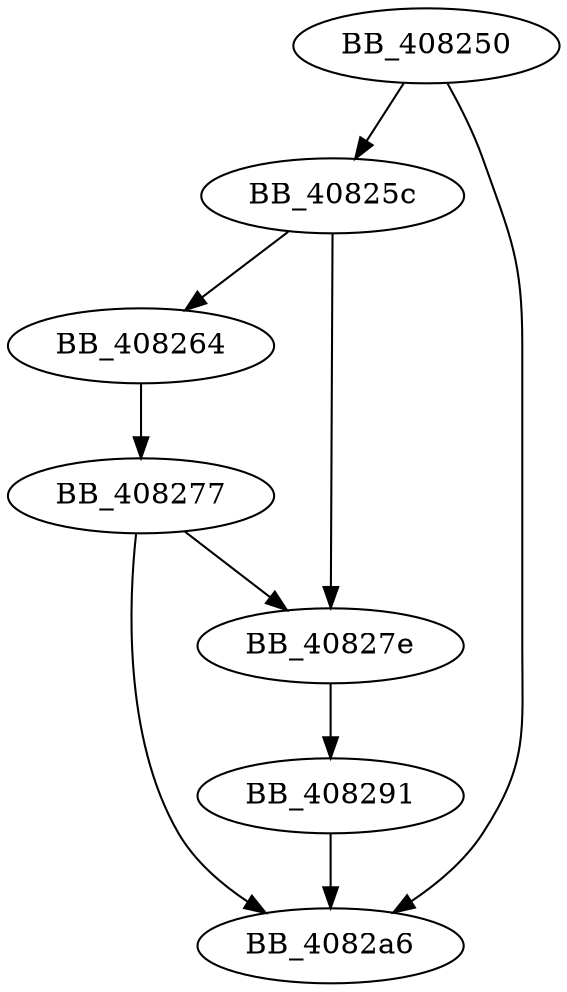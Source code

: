 DiGraph sub_408250{
BB_408250->BB_40825c
BB_408250->BB_4082a6
BB_40825c->BB_408264
BB_40825c->BB_40827e
BB_408264->BB_408277
BB_408277->BB_40827e
BB_408277->BB_4082a6
BB_40827e->BB_408291
BB_408291->BB_4082a6
}
